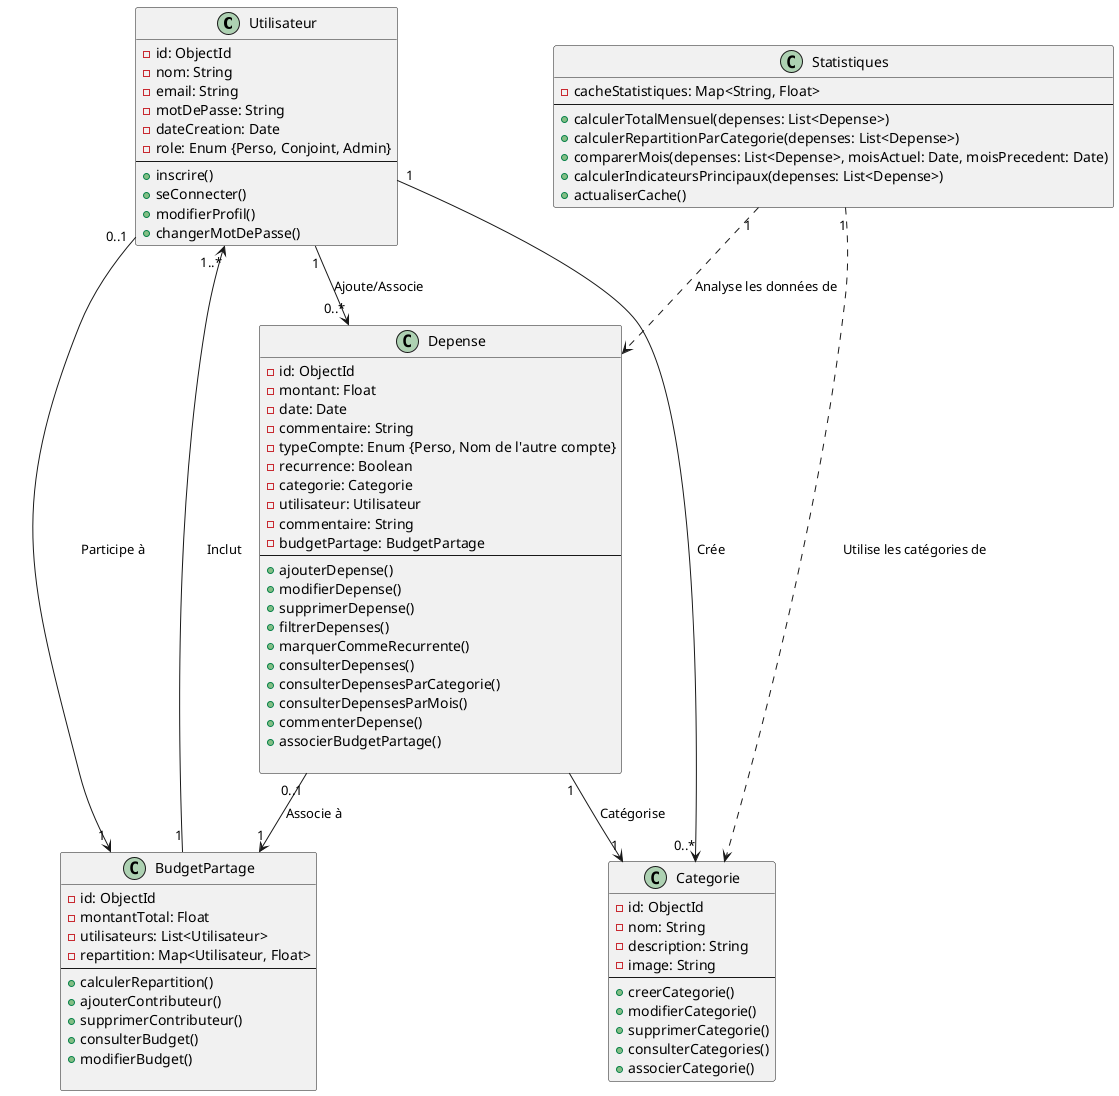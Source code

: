 @startuml TopBudget_ClassDiagram

' Classe Utilisateur
class Utilisateur {
    - id: ObjectId
    - nom: String
    - email: String
    - motDePasse: String
    - dateCreation: Date
    - role: Enum {Perso, Conjoint, Admin}
    --
    + inscrire()
    + seConnecter()
    + modifierProfil()
    + changerMotDePasse()
}

' Classe Dépense
class Depense {
    - id: ObjectId
    - montant: Float
    - date: Date
    - commentaire: String
    - typeCompte: Enum {Perso, Nom de l'autre compte}
    - recurrence: Boolean
    - categorie: Categorie
    - utilisateur: Utilisateur
    - commentaire: String
    - budgetPartage: BudgetPartage
    --
    + ajouterDepense()
    + modifierDepense()
    + supprimerDepense()
    + filtrerDepenses()
    + marquerCommeRecurrente()
    + consulterDepenses()
    + consulterDepensesParCategorie()
    + consulterDepensesParMois()
    + commenterDepense()
    + associerBudgetPartage()

}

' Classe Categorie
class Categorie {
    - id: ObjectId
    - nom: String
    - description: String
    - image: String
    --
    + creerCategorie()
    + modifierCategorie()
    + supprimerCategorie()
    + consulterCategories()
    + associerCategorie()
}

' Classe BudgetPartagé
class BudgetPartage {
    - id: ObjectId
    - montantTotal: Float
    - utilisateurs: List<Utilisateur>
    - repartition: Map<Utilisateur, Float>
    --
    + calculerRepartition()
    + ajouterContributeur()
    + supprimerContributeur()
    + consulterBudget()
    + modifierBudget()

}

' Classe Statistiques
class Statistiques {
    - cacheStatistiques: Map<String, Float>
    --
    + calculerTotalMensuel(depenses: List<Depense>)
    + calculerRepartitionParCategorie(depenses: List<Depense>)
    + comparerMois(depenses: List<Depense>, moisActuel: Date, moisPrecedent: Date)
    + calculerIndicateursPrincipaux(depenses: List<Depense>)
    + actualiserCache()
}

' Relations entre les classes
Utilisateur "1" --> "0..*" Depense : "Ajoute/Associe"
Utilisateur "1" --> "0..*" Categorie : "Crée"
Depense "1" --> "1" Categorie : "Catégorise"
Utilisateur "0..1" --> "1" BudgetPartage : "Participe à"
Depense "0..1" --> "1" BudgetPartage : "Associe à"
BudgetPartage "1" --> "1..*" Utilisateur : "Inclut"
Statistiques "1" ..> Depense : "Analyse les données de"
Statistiques "1" ..> Categorie : "Utilise les catégories de"

@enduml